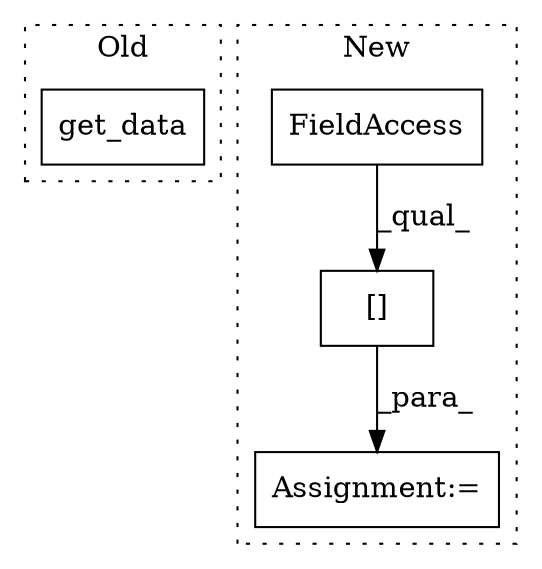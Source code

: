digraph G {
subgraph cluster0 {
1 [label="get_data" a="32" s="3054" l="10" shape="box"];
label = "Old";
style="dotted";
}
subgraph cluster1 {
2 [label="[]" a="2" s="2837,2865" l="7,1" shape="box"];
3 [label="FieldAccess" a="22" s="2837" l="6" shape="box"];
4 [label="Assignment:=" a="7" s="2705,2866" l="53,2" shape="box"];
label = "New";
style="dotted";
}
2 -> 4 [label="_para_"];
3 -> 2 [label="_qual_"];
}